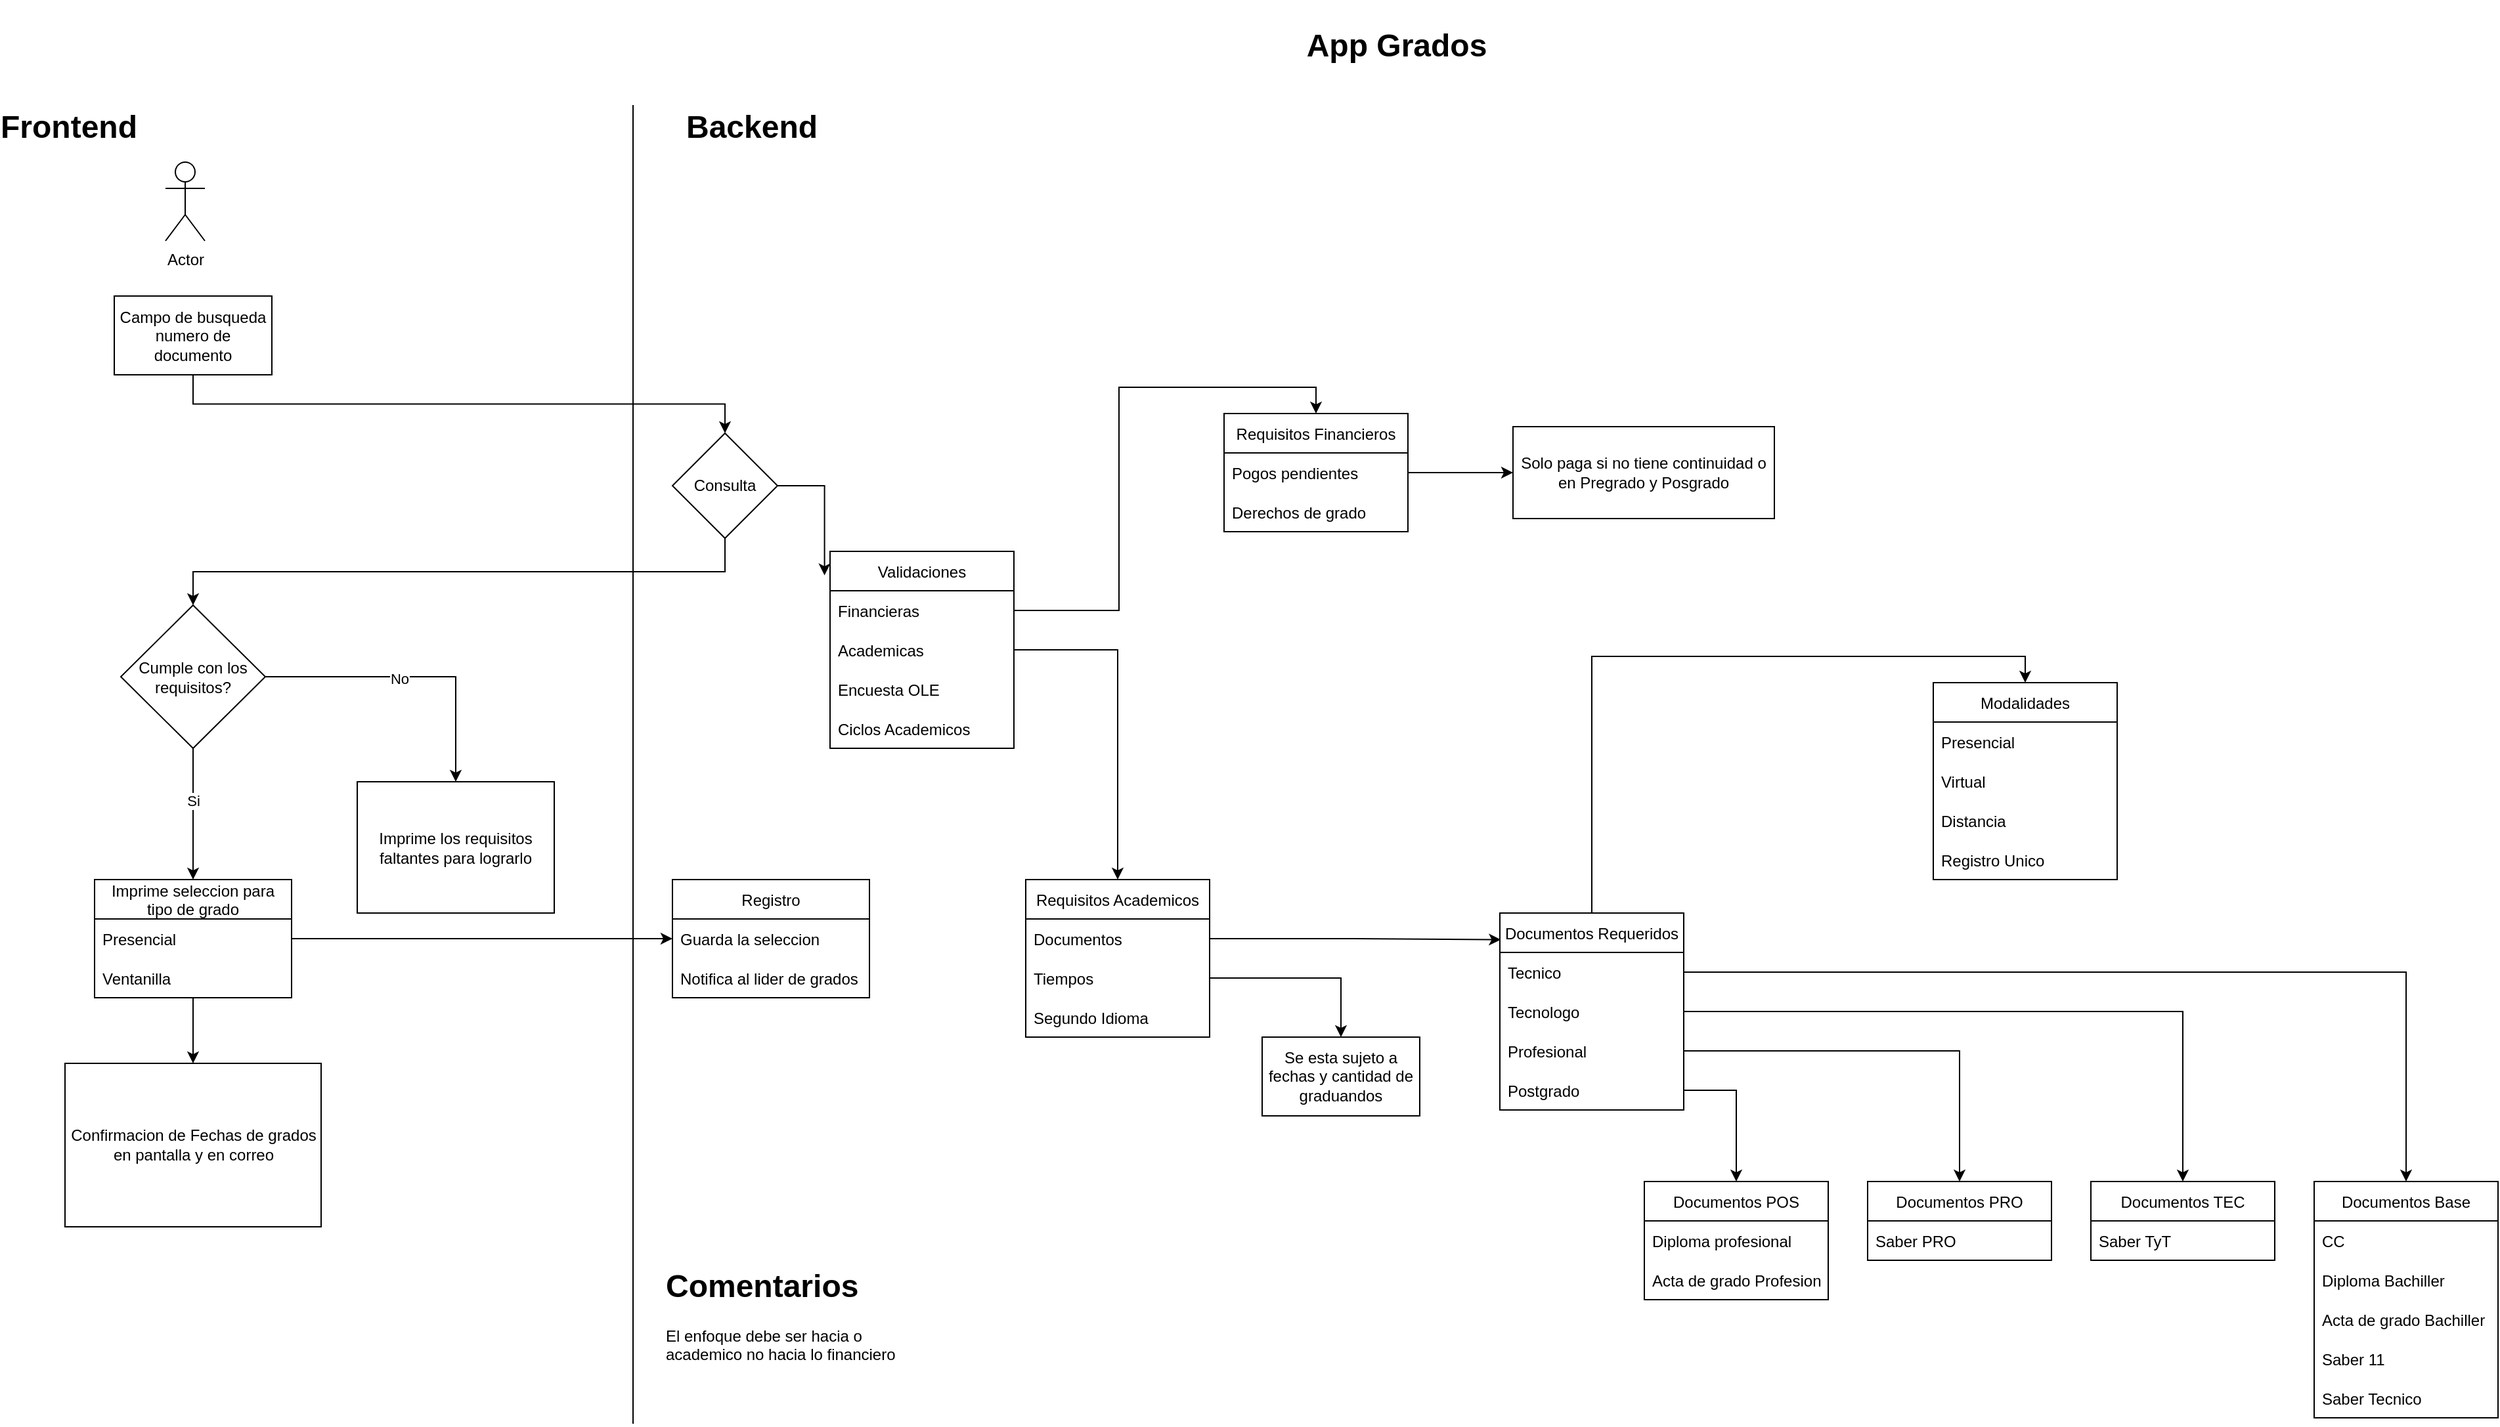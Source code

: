 <mxfile version="20.2.2" type="github">
  <diagram id="C5RBs43oDa-KdzZeNtuy" name="Idea Base">
    <mxGraphModel dx="1574" dy="980" grid="1" gridSize="10" guides="1" tooltips="1" connect="1" arrows="1" fold="1" page="1" pageScale="1" pageWidth="1100" pageHeight="850" math="0" shadow="0">
      <root>
        <mxCell id="WIyWlLk6GJQsqaUBKTNV-0" />
        <mxCell id="WIyWlLk6GJQsqaUBKTNV-1" parent="WIyWlLk6GJQsqaUBKTNV-0" />
        <mxCell id="KcrB79tQvXw1HkM2O3TV-0" style="edgeStyle=orthogonalEdgeStyle;rounded=0;orthogonalLoop=1;jettySize=auto;html=1;exitX=0.5;exitY=1;exitDx=0;exitDy=0;" parent="WIyWlLk6GJQsqaUBKTNV-1" source="KcrB79tQvXw1HkM2O3TV-1" target="KcrB79tQvXw1HkM2O3TV-6" edge="1">
          <mxGeometry relative="1" as="geometry" />
        </mxCell>
        <mxCell id="KcrB79tQvXw1HkM2O3TV-1" value="Campo de busqueda numero de documento" style="rounded=0;whiteSpace=wrap;html=1;" parent="WIyWlLk6GJQsqaUBKTNV-1" vertex="1">
          <mxGeometry x="125" y="225.5" width="120" height="60" as="geometry" />
        </mxCell>
        <mxCell id="KcrB79tQvXw1HkM2O3TV-2" value="" style="endArrow=none;html=1;rounded=0;" parent="WIyWlLk6GJQsqaUBKTNV-1" edge="1">
          <mxGeometry width="50" height="50" relative="1" as="geometry">
            <mxPoint x="520" y="1084.5" as="sourcePoint" />
            <mxPoint x="520" y="80" as="targetPoint" />
          </mxGeometry>
        </mxCell>
        <mxCell id="KcrB79tQvXw1HkM2O3TV-3" value="Frontend" style="text;strokeColor=none;fillColor=none;html=1;fontSize=24;fontStyle=1;verticalAlign=middle;align=center;" parent="WIyWlLk6GJQsqaUBKTNV-1" vertex="1">
          <mxGeometry x="40" y="76.5" width="100" height="40" as="geometry" />
        </mxCell>
        <mxCell id="KcrB79tQvXw1HkM2O3TV-4" value="Imprime los requisitos faltantes para lograrlo" style="rounded=0;whiteSpace=wrap;html=1;" parent="WIyWlLk6GJQsqaUBKTNV-1" vertex="1">
          <mxGeometry x="310" y="595.5" width="150" height="100" as="geometry" />
        </mxCell>
        <mxCell id="KcrB79tQvXw1HkM2O3TV-5" style="edgeStyle=orthogonalEdgeStyle;rounded=0;orthogonalLoop=1;jettySize=auto;html=1;exitX=0.5;exitY=1;exitDx=0;exitDy=0;entryX=0.5;entryY=0;entryDx=0;entryDy=0;" parent="WIyWlLk6GJQsqaUBKTNV-1" source="KcrB79tQvXw1HkM2O3TV-6" target="wNGZm2kJI77TFzx6nnfm-1" edge="1">
          <mxGeometry relative="1" as="geometry">
            <mxPoint x="40" y="380" as="targetPoint" />
          </mxGeometry>
        </mxCell>
        <mxCell id="wNGZm2kJI77TFzx6nnfm-21" style="edgeStyle=orthogonalEdgeStyle;rounded=0;orthogonalLoop=1;jettySize=auto;html=1;exitX=1;exitY=0.5;exitDx=0;exitDy=0;entryX=-0.03;entryY=0.122;entryDx=0;entryDy=0;entryPerimeter=0;" parent="WIyWlLk6GJQsqaUBKTNV-1" source="KcrB79tQvXw1HkM2O3TV-6" target="KcrB79tQvXw1HkM2O3TV-9" edge="1">
          <mxGeometry relative="1" as="geometry" />
        </mxCell>
        <mxCell id="KcrB79tQvXw1HkM2O3TV-6" value="Consulta" style="rhombus;whiteSpace=wrap;html=1;" parent="WIyWlLk6GJQsqaUBKTNV-1" vertex="1">
          <mxGeometry x="550" y="330" width="80" height="80" as="geometry" />
        </mxCell>
        <mxCell id="KcrB79tQvXw1HkM2O3TV-7" value="Backend" style="text;strokeColor=none;fillColor=none;html=1;fontSize=24;fontStyle=1;verticalAlign=middle;align=center;" parent="WIyWlLk6GJQsqaUBKTNV-1" vertex="1">
          <mxGeometry x="510" y="76.5" width="200" height="40" as="geometry" />
        </mxCell>
        <mxCell id="KcrB79tQvXw1HkM2O3TV-8" value="App Grados" style="text;strokeColor=none;fillColor=none;html=1;fontSize=24;fontStyle=1;verticalAlign=middle;align=center;" parent="WIyWlLk6GJQsqaUBKTNV-1" vertex="1">
          <mxGeometry x="891" width="420" height="70" as="geometry" />
        </mxCell>
        <mxCell id="KcrB79tQvXw1HkM2O3TV-9" value="Validaciones" style="swimlane;fontStyle=0;childLayout=stackLayout;horizontal=1;startSize=30;horizontalStack=0;resizeParent=1;resizeParentMax=0;resizeLast=0;collapsible=1;marginBottom=0;" parent="WIyWlLk6GJQsqaUBKTNV-1" vertex="1">
          <mxGeometry x="670" y="420" width="140" height="150" as="geometry" />
        </mxCell>
        <mxCell id="KcrB79tQvXw1HkM2O3TV-10" value="Financieras" style="text;strokeColor=none;fillColor=none;align=left;verticalAlign=middle;spacingLeft=4;spacingRight=4;overflow=hidden;points=[[0,0.5],[1,0.5]];portConstraint=eastwest;rotatable=0;" parent="KcrB79tQvXw1HkM2O3TV-9" vertex="1">
          <mxGeometry y="30" width="140" height="30" as="geometry" />
        </mxCell>
        <mxCell id="KcrB79tQvXw1HkM2O3TV-11" value="Academicas" style="text;strokeColor=none;fillColor=none;align=left;verticalAlign=middle;spacingLeft=4;spacingRight=4;overflow=hidden;points=[[0,0.5],[1,0.5]];portConstraint=eastwest;rotatable=0;" parent="KcrB79tQvXw1HkM2O3TV-9" vertex="1">
          <mxGeometry y="60" width="140" height="30" as="geometry" />
        </mxCell>
        <mxCell id="KcrB79tQvXw1HkM2O3TV-12" value="Encuesta OLE" style="text;strokeColor=none;fillColor=none;align=left;verticalAlign=middle;spacingLeft=4;spacingRight=4;overflow=hidden;points=[[0,0.5],[1,0.5]];portConstraint=eastwest;rotatable=0;" parent="KcrB79tQvXw1HkM2O3TV-9" vertex="1">
          <mxGeometry y="90" width="140" height="30" as="geometry" />
        </mxCell>
        <mxCell id="KcrB79tQvXw1HkM2O3TV-13" value="Ciclos Academicos" style="text;strokeColor=none;fillColor=none;align=left;verticalAlign=middle;spacingLeft=4;spacingRight=4;overflow=hidden;points=[[0,0.5],[1,0.5]];portConstraint=eastwest;rotatable=0;" parent="KcrB79tQvXw1HkM2O3TV-9" vertex="1">
          <mxGeometry y="120" width="140" height="30" as="geometry" />
        </mxCell>
        <mxCell id="KcrB79tQvXw1HkM2O3TV-14" value="Actor" style="shape=umlActor;verticalLabelPosition=bottom;verticalAlign=top;html=1;outlineConnect=0;" parent="WIyWlLk6GJQsqaUBKTNV-1" vertex="1">
          <mxGeometry x="164" y="123.5" width="30" height="60" as="geometry" />
        </mxCell>
        <mxCell id="KcrB79tQvXw1HkM2O3TV-15" style="edgeStyle=orthogonalEdgeStyle;rounded=0;orthogonalLoop=1;jettySize=auto;html=1;exitX=0.5;exitY=0;exitDx=0;exitDy=0;entryX=0.5;entryY=0;entryDx=0;entryDy=0;" parent="WIyWlLk6GJQsqaUBKTNV-1" source="KcrB79tQvXw1HkM2O3TV-16" target="KcrB79tQvXw1HkM2O3TV-21" edge="1">
          <mxGeometry relative="1" as="geometry" />
        </mxCell>
        <mxCell id="KcrB79tQvXw1HkM2O3TV-16" value="Documentos Requeridos" style="swimlane;fontStyle=0;childLayout=stackLayout;horizontal=1;startSize=30;horizontalStack=0;resizeParent=1;resizeParentMax=0;resizeLast=0;collapsible=1;marginBottom=0;" parent="WIyWlLk6GJQsqaUBKTNV-1" vertex="1">
          <mxGeometry x="1180" y="695.5" width="140" height="150" as="geometry" />
        </mxCell>
        <mxCell id="KcrB79tQvXw1HkM2O3TV-17" value="Tecnico" style="text;strokeColor=none;fillColor=none;align=left;verticalAlign=middle;spacingLeft=4;spacingRight=4;overflow=hidden;points=[[0,0.5],[1,0.5]];portConstraint=eastwest;rotatable=0;" parent="KcrB79tQvXw1HkM2O3TV-16" vertex="1">
          <mxGeometry y="30" width="140" height="30" as="geometry" />
        </mxCell>
        <mxCell id="KcrB79tQvXw1HkM2O3TV-18" value="Tecnologo" style="text;strokeColor=none;fillColor=none;align=left;verticalAlign=middle;spacingLeft=4;spacingRight=4;overflow=hidden;points=[[0,0.5],[1,0.5]];portConstraint=eastwest;rotatable=0;" parent="KcrB79tQvXw1HkM2O3TV-16" vertex="1">
          <mxGeometry y="60" width="140" height="30" as="geometry" />
        </mxCell>
        <mxCell id="KcrB79tQvXw1HkM2O3TV-19" value="Profesional" style="text;strokeColor=none;fillColor=none;align=left;verticalAlign=middle;spacingLeft=4;spacingRight=4;overflow=hidden;points=[[0,0.5],[1,0.5]];portConstraint=eastwest;rotatable=0;" parent="KcrB79tQvXw1HkM2O3TV-16" vertex="1">
          <mxGeometry y="90" width="140" height="30" as="geometry" />
        </mxCell>
        <mxCell id="KcrB79tQvXw1HkM2O3TV-20" value="Postgrado" style="text;strokeColor=none;fillColor=none;align=left;verticalAlign=middle;spacingLeft=4;spacingRight=4;overflow=hidden;points=[[0,0.5],[1,0.5]];portConstraint=eastwest;rotatable=0;" parent="KcrB79tQvXw1HkM2O3TV-16" vertex="1">
          <mxGeometry y="120" width="140" height="30" as="geometry" />
        </mxCell>
        <mxCell id="KcrB79tQvXw1HkM2O3TV-21" value="Modalidades" style="swimlane;fontStyle=0;childLayout=stackLayout;horizontal=1;startSize=30;horizontalStack=0;resizeParent=1;resizeParentMax=0;resizeLast=0;collapsible=1;marginBottom=0;" parent="WIyWlLk6GJQsqaUBKTNV-1" vertex="1">
          <mxGeometry x="1510" y="520" width="140" height="150" as="geometry" />
        </mxCell>
        <mxCell id="KcrB79tQvXw1HkM2O3TV-22" value="Presencial" style="text;strokeColor=none;fillColor=none;align=left;verticalAlign=middle;spacingLeft=4;spacingRight=4;overflow=hidden;points=[[0,0.5],[1,0.5]];portConstraint=eastwest;rotatable=0;" parent="KcrB79tQvXw1HkM2O3TV-21" vertex="1">
          <mxGeometry y="30" width="140" height="30" as="geometry" />
        </mxCell>
        <mxCell id="KcrB79tQvXw1HkM2O3TV-23" value="Virtual" style="text;strokeColor=none;fillColor=none;align=left;verticalAlign=middle;spacingLeft=4;spacingRight=4;overflow=hidden;points=[[0,0.5],[1,0.5]];portConstraint=eastwest;rotatable=0;" parent="KcrB79tQvXw1HkM2O3TV-21" vertex="1">
          <mxGeometry y="60" width="140" height="30" as="geometry" />
        </mxCell>
        <mxCell id="KcrB79tQvXw1HkM2O3TV-24" value="Distancia" style="text;strokeColor=none;fillColor=none;align=left;verticalAlign=middle;spacingLeft=4;spacingRight=4;overflow=hidden;points=[[0,0.5],[1,0.5]];portConstraint=eastwest;rotatable=0;" parent="KcrB79tQvXw1HkM2O3TV-21" vertex="1">
          <mxGeometry y="90" width="140" height="30" as="geometry" />
        </mxCell>
        <mxCell id="KcrB79tQvXw1HkM2O3TV-25" value="Registro Unico" style="text;strokeColor=none;fillColor=none;align=left;verticalAlign=middle;spacingLeft=4;spacingRight=4;overflow=hidden;points=[[0,0.5],[1,0.5]];portConstraint=eastwest;rotatable=0;" parent="KcrB79tQvXw1HkM2O3TV-21" vertex="1">
          <mxGeometry y="120" width="140" height="30" as="geometry" />
        </mxCell>
        <mxCell id="KcrB79tQvXw1HkM2O3TV-26" value="Documentos Base" style="swimlane;fontStyle=0;childLayout=stackLayout;horizontal=1;startSize=30;horizontalStack=0;resizeParent=1;resizeParentMax=0;resizeLast=0;collapsible=1;marginBottom=0;" parent="WIyWlLk6GJQsqaUBKTNV-1" vertex="1">
          <mxGeometry x="1800" y="900" width="140" height="180" as="geometry" />
        </mxCell>
        <mxCell id="KcrB79tQvXw1HkM2O3TV-27" value="CC" style="text;strokeColor=none;fillColor=none;align=left;verticalAlign=middle;spacingLeft=4;spacingRight=4;overflow=hidden;points=[[0,0.5],[1,0.5]];portConstraint=eastwest;rotatable=0;" parent="KcrB79tQvXw1HkM2O3TV-26" vertex="1">
          <mxGeometry y="30" width="140" height="30" as="geometry" />
        </mxCell>
        <mxCell id="KcrB79tQvXw1HkM2O3TV-28" value="Diploma Bachiller" style="text;strokeColor=none;fillColor=none;align=left;verticalAlign=middle;spacingLeft=4;spacingRight=4;overflow=hidden;points=[[0,0.5],[1,0.5]];portConstraint=eastwest;rotatable=0;" parent="KcrB79tQvXw1HkM2O3TV-26" vertex="1">
          <mxGeometry y="60" width="140" height="30" as="geometry" />
        </mxCell>
        <mxCell id="KcrB79tQvXw1HkM2O3TV-29" value="Acta de grado Bachiller" style="text;strokeColor=none;fillColor=none;align=left;verticalAlign=middle;spacingLeft=4;spacingRight=4;overflow=hidden;points=[[0,0.5],[1,0.5]];portConstraint=eastwest;rotatable=0;" parent="KcrB79tQvXw1HkM2O3TV-26" vertex="1">
          <mxGeometry y="90" width="140" height="30" as="geometry" />
        </mxCell>
        <mxCell id="KcrB79tQvXw1HkM2O3TV-30" value="Saber 11" style="text;strokeColor=none;fillColor=none;align=left;verticalAlign=middle;spacingLeft=4;spacingRight=4;overflow=hidden;points=[[0,0.5],[1,0.5]];portConstraint=eastwest;rotatable=0;" parent="KcrB79tQvXw1HkM2O3TV-26" vertex="1">
          <mxGeometry y="120" width="140" height="30" as="geometry" />
        </mxCell>
        <mxCell id="KcrB79tQvXw1HkM2O3TV-31" value="Saber Tecnico" style="text;strokeColor=none;fillColor=none;align=left;verticalAlign=middle;spacingLeft=4;spacingRight=4;overflow=hidden;points=[[0,0.5],[1,0.5]];portConstraint=eastwest;rotatable=0;" parent="KcrB79tQvXw1HkM2O3TV-26" vertex="1">
          <mxGeometry y="150" width="140" height="30" as="geometry" />
        </mxCell>
        <mxCell id="KcrB79tQvXw1HkM2O3TV-32" style="edgeStyle=orthogonalEdgeStyle;rounded=0;orthogonalLoop=1;jettySize=auto;html=1;exitX=1;exitY=0.5;exitDx=0;exitDy=0;" parent="WIyWlLk6GJQsqaUBKTNV-1" source="KcrB79tQvXw1HkM2O3TV-17" target="KcrB79tQvXw1HkM2O3TV-26" edge="1">
          <mxGeometry relative="1" as="geometry" />
        </mxCell>
        <mxCell id="KcrB79tQvXw1HkM2O3TV-33" value="Documentos TEC" style="swimlane;fontStyle=0;childLayout=stackLayout;horizontal=1;startSize=30;horizontalStack=0;resizeParent=1;resizeParentMax=0;resizeLast=0;collapsible=1;marginBottom=0;" parent="WIyWlLk6GJQsqaUBKTNV-1" vertex="1">
          <mxGeometry x="1630" y="900" width="140" height="60" as="geometry" />
        </mxCell>
        <mxCell id="KcrB79tQvXw1HkM2O3TV-34" value="Saber TyT" style="text;strokeColor=none;fillColor=none;align=left;verticalAlign=middle;spacingLeft=4;spacingRight=4;overflow=hidden;points=[[0,0.5],[1,0.5]];portConstraint=eastwest;rotatable=0;" parent="KcrB79tQvXw1HkM2O3TV-33" vertex="1">
          <mxGeometry y="30" width="140" height="30" as="geometry" />
        </mxCell>
        <mxCell id="KcrB79tQvXw1HkM2O3TV-35" value="Documentos PRO" style="swimlane;fontStyle=0;childLayout=stackLayout;horizontal=1;startSize=30;horizontalStack=0;resizeParent=1;resizeParentMax=0;resizeLast=0;collapsible=1;marginBottom=0;" parent="WIyWlLk6GJQsqaUBKTNV-1" vertex="1">
          <mxGeometry x="1460" y="900" width="140" height="60" as="geometry" />
        </mxCell>
        <mxCell id="KcrB79tQvXw1HkM2O3TV-36" value="Saber PRO" style="text;strokeColor=none;fillColor=none;align=left;verticalAlign=middle;spacingLeft=4;spacingRight=4;overflow=hidden;points=[[0,0.5],[1,0.5]];portConstraint=eastwest;rotatable=0;" parent="KcrB79tQvXw1HkM2O3TV-35" vertex="1">
          <mxGeometry y="30" width="140" height="30" as="geometry" />
        </mxCell>
        <mxCell id="KcrB79tQvXw1HkM2O3TV-37" value="Documentos POS" style="swimlane;fontStyle=0;childLayout=stackLayout;horizontal=1;startSize=30;horizontalStack=0;resizeParent=1;resizeParentMax=0;resizeLast=0;collapsible=1;marginBottom=0;" parent="WIyWlLk6GJQsqaUBKTNV-1" vertex="1">
          <mxGeometry x="1290" y="900" width="140" height="90" as="geometry" />
        </mxCell>
        <mxCell id="KcrB79tQvXw1HkM2O3TV-38" value="Diploma profesional" style="text;strokeColor=none;fillColor=none;align=left;verticalAlign=middle;spacingLeft=4;spacingRight=4;overflow=hidden;points=[[0,0.5],[1,0.5]];portConstraint=eastwest;rotatable=0;" parent="KcrB79tQvXw1HkM2O3TV-37" vertex="1">
          <mxGeometry y="30" width="140" height="30" as="geometry" />
        </mxCell>
        <mxCell id="KcrB79tQvXw1HkM2O3TV-39" value="Acta de grado Profesion" style="text;strokeColor=none;fillColor=none;align=left;verticalAlign=middle;spacingLeft=4;spacingRight=4;overflow=hidden;points=[[0,0.5],[1,0.5]];portConstraint=eastwest;rotatable=0;" parent="KcrB79tQvXw1HkM2O3TV-37" vertex="1">
          <mxGeometry y="60" width="140" height="30" as="geometry" />
        </mxCell>
        <mxCell id="KcrB79tQvXw1HkM2O3TV-40" style="edgeStyle=orthogonalEdgeStyle;rounded=0;orthogonalLoop=1;jettySize=auto;html=1;exitX=1;exitY=0.5;exitDx=0;exitDy=0;" parent="WIyWlLk6GJQsqaUBKTNV-1" source="KcrB79tQvXw1HkM2O3TV-18" target="KcrB79tQvXw1HkM2O3TV-33" edge="1">
          <mxGeometry relative="1" as="geometry" />
        </mxCell>
        <mxCell id="KcrB79tQvXw1HkM2O3TV-41" style="edgeStyle=orthogonalEdgeStyle;rounded=0;orthogonalLoop=1;jettySize=auto;html=1;exitX=1;exitY=0.5;exitDx=0;exitDy=0;entryX=0.5;entryY=0;entryDx=0;entryDy=0;" parent="WIyWlLk6GJQsqaUBKTNV-1" source="KcrB79tQvXw1HkM2O3TV-19" target="KcrB79tQvXw1HkM2O3TV-35" edge="1">
          <mxGeometry relative="1" as="geometry" />
        </mxCell>
        <mxCell id="KcrB79tQvXw1HkM2O3TV-42" style="edgeStyle=orthogonalEdgeStyle;rounded=0;orthogonalLoop=1;jettySize=auto;html=1;exitX=1;exitY=0.5;exitDx=0;exitDy=0;entryX=0.5;entryY=0;entryDx=0;entryDy=0;" parent="WIyWlLk6GJQsqaUBKTNV-1" source="KcrB79tQvXw1HkM2O3TV-20" target="KcrB79tQvXw1HkM2O3TV-37" edge="1">
          <mxGeometry relative="1" as="geometry" />
        </mxCell>
        <mxCell id="KcrB79tQvXw1HkM2O3TV-43" value="Requisitos Academicos" style="swimlane;fontStyle=0;childLayout=stackLayout;horizontal=1;startSize=30;horizontalStack=0;resizeParent=1;resizeParentMax=0;resizeLast=0;collapsible=1;marginBottom=0;" parent="WIyWlLk6GJQsqaUBKTNV-1" vertex="1">
          <mxGeometry x="819" y="670" width="140" height="120" as="geometry" />
        </mxCell>
        <mxCell id="KcrB79tQvXw1HkM2O3TV-44" value="Documentos" style="text;strokeColor=none;fillColor=none;align=left;verticalAlign=middle;spacingLeft=4;spacingRight=4;overflow=hidden;points=[[0,0.5],[1,0.5]];portConstraint=eastwest;rotatable=0;" parent="KcrB79tQvXw1HkM2O3TV-43" vertex="1">
          <mxGeometry y="30" width="140" height="30" as="geometry" />
        </mxCell>
        <mxCell id="KcrB79tQvXw1HkM2O3TV-45" value="Tiempos" style="text;strokeColor=none;fillColor=none;align=left;verticalAlign=middle;spacingLeft=4;spacingRight=4;overflow=hidden;points=[[0,0.5],[1,0.5]];portConstraint=eastwest;rotatable=0;" parent="KcrB79tQvXw1HkM2O3TV-43" vertex="1">
          <mxGeometry y="60" width="140" height="30" as="geometry" />
        </mxCell>
        <mxCell id="KcrB79tQvXw1HkM2O3TV-46" value="Segundo Idioma" style="text;strokeColor=none;fillColor=none;align=left;verticalAlign=middle;spacingLeft=4;spacingRight=4;overflow=hidden;points=[[0,0.5],[1,0.5]];portConstraint=eastwest;rotatable=0;" parent="KcrB79tQvXw1HkM2O3TV-43" vertex="1">
          <mxGeometry y="90" width="140" height="30" as="geometry" />
        </mxCell>
        <mxCell id="KcrB79tQvXw1HkM2O3TV-48" style="edgeStyle=orthogonalEdgeStyle;rounded=0;orthogonalLoop=1;jettySize=auto;html=1;exitX=1;exitY=0.5;exitDx=0;exitDy=0;entryX=0.005;entryY=0.135;entryDx=0;entryDy=0;entryPerimeter=0;" parent="WIyWlLk6GJQsqaUBKTNV-1" source="KcrB79tQvXw1HkM2O3TV-44" target="KcrB79tQvXw1HkM2O3TV-16" edge="1">
          <mxGeometry relative="1" as="geometry" />
        </mxCell>
        <mxCell id="KcrB79tQvXw1HkM2O3TV-49" value="Requisitos Financieros" style="swimlane;fontStyle=0;childLayout=stackLayout;horizontal=1;startSize=30;horizontalStack=0;resizeParent=1;resizeParentMax=0;resizeLast=0;collapsible=1;marginBottom=0;" parent="WIyWlLk6GJQsqaUBKTNV-1" vertex="1">
          <mxGeometry x="970" y="315" width="140" height="90" as="geometry" />
        </mxCell>
        <mxCell id="KcrB79tQvXw1HkM2O3TV-50" value="Pogos pendientes" style="text;strokeColor=none;fillColor=none;align=left;verticalAlign=middle;spacingLeft=4;spacingRight=4;overflow=hidden;points=[[0,0.5],[1,0.5]];portConstraint=eastwest;rotatable=0;" parent="KcrB79tQvXw1HkM2O3TV-49" vertex="1">
          <mxGeometry y="30" width="140" height="30" as="geometry" />
        </mxCell>
        <mxCell id="wNGZm2kJI77TFzx6nnfm-16" value="Derechos de grado" style="text;strokeColor=none;fillColor=none;align=left;verticalAlign=middle;spacingLeft=4;spacingRight=4;overflow=hidden;points=[[0,0.5],[1,0.5]];portConstraint=eastwest;rotatable=0;" parent="KcrB79tQvXw1HkM2O3TV-49" vertex="1">
          <mxGeometry y="60" width="140" height="30" as="geometry" />
        </mxCell>
        <mxCell id="wNGZm2kJI77TFzx6nnfm-0" value="&lt;h1&gt;Comentarios&lt;/h1&gt;&lt;p&gt;El enfoque debe ser hacia o academico no hacia lo financiero&lt;/p&gt;&lt;p&gt;&lt;br&gt;&lt;/p&gt;" style="text;html=1;strokeColor=none;fillColor=none;spacing=5;spacingTop=-20;whiteSpace=wrap;overflow=hidden;rounded=0;" parent="WIyWlLk6GJQsqaUBKTNV-1" vertex="1">
          <mxGeometry x="540" y="960" width="190" height="120" as="geometry" />
        </mxCell>
        <mxCell id="CdDLv-f0idfjAOrxhi3M-5" style="edgeStyle=orthogonalEdgeStyle;rounded=0;orthogonalLoop=1;jettySize=auto;html=1;exitX=1;exitY=0.5;exitDx=0;exitDy=0;" edge="1" parent="WIyWlLk6GJQsqaUBKTNV-1" source="wNGZm2kJI77TFzx6nnfm-1" target="KcrB79tQvXw1HkM2O3TV-4">
          <mxGeometry relative="1" as="geometry" />
        </mxCell>
        <mxCell id="CdDLv-f0idfjAOrxhi3M-6" value="No" style="edgeLabel;html=1;align=center;verticalAlign=middle;resizable=0;points=[];" vertex="1" connectable="0" parent="CdDLv-f0idfjAOrxhi3M-5">
          <mxGeometry x="-0.093" y="-1" relative="1" as="geometry">
            <mxPoint as="offset" />
          </mxGeometry>
        </mxCell>
        <mxCell id="CdDLv-f0idfjAOrxhi3M-7" style="edgeStyle=orthogonalEdgeStyle;rounded=0;orthogonalLoop=1;jettySize=auto;html=1;exitX=0.5;exitY=1;exitDx=0;exitDy=0;entryX=0.5;entryY=0;entryDx=0;entryDy=0;" edge="1" parent="WIyWlLk6GJQsqaUBKTNV-1" source="wNGZm2kJI77TFzx6nnfm-1" target="wNGZm2kJI77TFzx6nnfm-7">
          <mxGeometry relative="1" as="geometry" />
        </mxCell>
        <mxCell id="CdDLv-f0idfjAOrxhi3M-8" value="Si" style="edgeLabel;html=1;align=center;verticalAlign=middle;resizable=0;points=[];" vertex="1" connectable="0" parent="CdDLv-f0idfjAOrxhi3M-7">
          <mxGeometry x="-0.214" relative="1" as="geometry">
            <mxPoint as="offset" />
          </mxGeometry>
        </mxCell>
        <mxCell id="wNGZm2kJI77TFzx6nnfm-1" value="Cumple con los requisitos?" style="rhombus;whiteSpace=wrap;html=1;" parent="WIyWlLk6GJQsqaUBKTNV-1" vertex="1">
          <mxGeometry x="130" y="461" width="110" height="109" as="geometry" />
        </mxCell>
        <mxCell id="CdDLv-f0idfjAOrxhi3M-16" style="edgeStyle=orthogonalEdgeStyle;rounded=0;orthogonalLoop=1;jettySize=auto;html=1;exitX=0.5;exitY=1;exitDx=0;exitDy=0;" edge="1" parent="WIyWlLk6GJQsqaUBKTNV-1" source="wNGZm2kJI77TFzx6nnfm-7" target="wNGZm2kJI77TFzx6nnfm-15">
          <mxGeometry relative="1" as="geometry" />
        </mxCell>
        <mxCell id="wNGZm2kJI77TFzx6nnfm-7" value="Imprime seleccion para &#xa;tipo de grado" style="swimlane;fontStyle=0;childLayout=stackLayout;horizontal=1;startSize=30;horizontalStack=0;resizeParent=1;resizeParentMax=0;resizeLast=0;collapsible=1;marginBottom=0;" parent="WIyWlLk6GJQsqaUBKTNV-1" vertex="1">
          <mxGeometry x="110" y="670" width="150" height="90" as="geometry" />
        </mxCell>
        <mxCell id="wNGZm2kJI77TFzx6nnfm-8" value="Presencial" style="text;strokeColor=none;fillColor=none;align=left;verticalAlign=middle;spacingLeft=4;spacingRight=4;overflow=hidden;points=[[0,0.5],[1,0.5]];portConstraint=eastwest;rotatable=0;" parent="wNGZm2kJI77TFzx6nnfm-7" vertex="1">
          <mxGeometry y="30" width="150" height="30" as="geometry" />
        </mxCell>
        <mxCell id="wNGZm2kJI77TFzx6nnfm-9" value="Ventanilla" style="text;strokeColor=none;fillColor=none;align=left;verticalAlign=middle;spacingLeft=4;spacingRight=4;overflow=hidden;points=[[0,0.5],[1,0.5]];portConstraint=eastwest;rotatable=0;" parent="wNGZm2kJI77TFzx6nnfm-7" vertex="1">
          <mxGeometry y="60" width="150" height="30" as="geometry" />
        </mxCell>
        <mxCell id="wNGZm2kJI77TFzx6nnfm-15" value="Confirmacion de Fechas de grados en pantalla y en correo" style="rounded=0;whiteSpace=wrap;html=1;" parent="WIyWlLk6GJQsqaUBKTNV-1" vertex="1">
          <mxGeometry x="87.5" y="810" width="195" height="124.5" as="geometry" />
        </mxCell>
        <mxCell id="wNGZm2kJI77TFzx6nnfm-17" value="Registro" style="swimlane;fontStyle=0;childLayout=stackLayout;horizontal=1;startSize=30;horizontalStack=0;resizeParent=1;resizeParentMax=0;resizeLast=0;collapsible=1;marginBottom=0;" parent="WIyWlLk6GJQsqaUBKTNV-1" vertex="1">
          <mxGeometry x="550" y="670" width="150" height="90" as="geometry" />
        </mxCell>
        <mxCell id="wNGZm2kJI77TFzx6nnfm-18" value="Guarda la seleccion" style="text;strokeColor=none;fillColor=none;align=left;verticalAlign=middle;spacingLeft=4;spacingRight=4;overflow=hidden;points=[[0,0.5],[1,0.5]];portConstraint=eastwest;rotatable=0;" parent="wNGZm2kJI77TFzx6nnfm-17" vertex="1">
          <mxGeometry y="30" width="150" height="30" as="geometry" />
        </mxCell>
        <mxCell id="wNGZm2kJI77TFzx6nnfm-19" value="Notifica al lider de grados" style="text;strokeColor=none;fillColor=none;align=left;verticalAlign=middle;spacingLeft=4;spacingRight=4;overflow=hidden;points=[[0,0.5],[1,0.5]];portConstraint=eastwest;rotatable=0;" parent="wNGZm2kJI77TFzx6nnfm-17" vertex="1">
          <mxGeometry y="60" width="150" height="30" as="geometry" />
        </mxCell>
        <mxCell id="CdDLv-f0idfjAOrxhi3M-10" style="edgeStyle=orthogonalEdgeStyle;rounded=0;orthogonalLoop=1;jettySize=auto;html=1;exitX=1;exitY=0.5;exitDx=0;exitDy=0;entryX=0;entryY=0.5;entryDx=0;entryDy=0;" edge="1" parent="WIyWlLk6GJQsqaUBKTNV-1" source="wNGZm2kJI77TFzx6nnfm-8" target="wNGZm2kJI77TFzx6nnfm-18">
          <mxGeometry relative="1" as="geometry" />
        </mxCell>
        <mxCell id="CdDLv-f0idfjAOrxhi3M-17" value="&lt;span style=&quot;text-align: left;&quot;&gt;Solo paga si no tiene continuidad o en Pregrado y Posgrado&lt;/span&gt;" style="rounded=0;whiteSpace=wrap;html=1;" vertex="1" parent="WIyWlLk6GJQsqaUBKTNV-1">
          <mxGeometry x="1190" y="325" width="199" height="70" as="geometry" />
        </mxCell>
        <mxCell id="CdDLv-f0idfjAOrxhi3M-19" style="edgeStyle=orthogonalEdgeStyle;rounded=0;orthogonalLoop=1;jettySize=auto;html=1;exitX=1;exitY=0.5;exitDx=0;exitDy=0;" edge="1" parent="WIyWlLk6GJQsqaUBKTNV-1" source="KcrB79tQvXw1HkM2O3TV-50" target="CdDLv-f0idfjAOrxhi3M-17">
          <mxGeometry relative="1" as="geometry" />
        </mxCell>
        <mxCell id="CdDLv-f0idfjAOrxhi3M-20" style="edgeStyle=orthogonalEdgeStyle;rounded=0;orthogonalLoop=1;jettySize=auto;html=1;exitX=1;exitY=0.5;exitDx=0;exitDy=0;entryX=0.5;entryY=0;entryDx=0;entryDy=0;" edge="1" parent="WIyWlLk6GJQsqaUBKTNV-1" source="KcrB79tQvXw1HkM2O3TV-10" target="KcrB79tQvXw1HkM2O3TV-49">
          <mxGeometry relative="1" as="geometry" />
        </mxCell>
        <mxCell id="CdDLv-f0idfjAOrxhi3M-21" style="edgeStyle=orthogonalEdgeStyle;rounded=0;orthogonalLoop=1;jettySize=auto;html=1;exitX=1;exitY=0.5;exitDx=0;exitDy=0;entryX=0.5;entryY=0;entryDx=0;entryDy=0;" edge="1" parent="WIyWlLk6GJQsqaUBKTNV-1" source="KcrB79tQvXw1HkM2O3TV-11" target="KcrB79tQvXw1HkM2O3TV-43">
          <mxGeometry relative="1" as="geometry" />
        </mxCell>
        <mxCell id="CdDLv-f0idfjAOrxhi3M-22" value="Se esta sujeto a fechas y cantidad de graduandos" style="rounded=0;whiteSpace=wrap;html=1;" vertex="1" parent="WIyWlLk6GJQsqaUBKTNV-1">
          <mxGeometry x="999" y="790" width="120" height="60" as="geometry" />
        </mxCell>
        <mxCell id="CdDLv-f0idfjAOrxhi3M-23" style="edgeStyle=orthogonalEdgeStyle;rounded=0;orthogonalLoop=1;jettySize=auto;html=1;exitX=1;exitY=0.5;exitDx=0;exitDy=0;entryX=0.5;entryY=0;entryDx=0;entryDy=0;" edge="1" parent="WIyWlLk6GJQsqaUBKTNV-1" source="KcrB79tQvXw1HkM2O3TV-45" target="CdDLv-f0idfjAOrxhi3M-22">
          <mxGeometry relative="1" as="geometry" />
        </mxCell>
      </root>
    </mxGraphModel>
  </diagram>
</mxfile>
